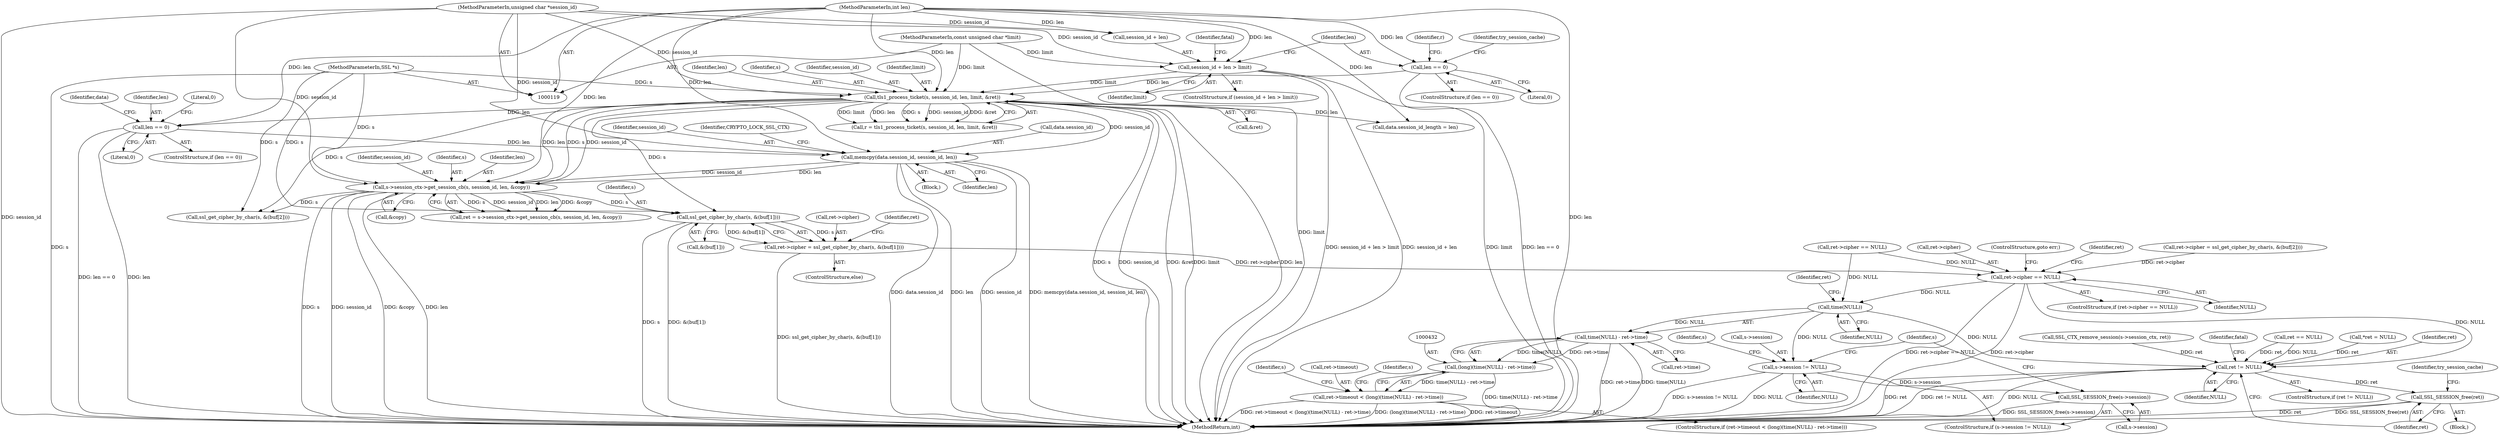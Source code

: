 digraph "1_openssl_a004e72b95835136d3f1ea90517f706c24c03da7_0@array" {
"1000413" [label="(Call,ssl_get_cipher_by_char(s, &(buf[1])))"];
"1000158" [label="(Call,tls1_process_ticket(s, session_id, len, limit, &ret))"];
"1000120" [label="(MethodParameterIn,SSL *s)"];
"1000121" [label="(MethodParameterIn,unsigned char *session_id)"];
"1000150" [label="(Call,len == 0)"];
"1000122" [label="(MethodParameterIn,int len)"];
"1000139" [label="(Call,session_id + len > limit)"];
"1000123" [label="(MethodParameterIn,const unsigned char *limit)"];
"1000285" [label="(Call,s->session_ctx->get_session_cb(s, session_id, len, &copy))"];
"1000219" [label="(Call,memcpy(data.session_id, session_id, len))"];
"1000214" [label="(Call,len == 0)"];
"1000409" [label="(Call,ret->cipher = ssl_get_cipher_by_char(s, &(buf[1])))"];
"1000420" [label="(Call,ret->cipher == NULL)"];
"1000434" [label="(Call,time(NULL))"];
"1000433" [label="(Call,time(NULL) - ret->time)"];
"1000431" [label="(Call,(long)(time(NULL) - ret->time))"];
"1000427" [label="(Call,ret->timeout < (long)(time(NULL) - ret->time))"];
"1000466" [label="(Call,s->session != NULL)"];
"1000471" [label="(Call,SSL_SESSION_free(s->session))"];
"1000493" [label="(Call,ret != NULL)"];
"1000497" [label="(Call,SSL_SESSION_free(ret))"];
"1000473" [label="(Identifier,s)"];
"1000410" [label="(Call,ret->cipher)"];
"1000461" [label="(Identifier,s)"];
"1000421" [label="(Call,ret->cipher)"];
"1000425" [label="(ControlStructure,goto err;)"];
"1000219" [label="(Call,memcpy(data.session_id, session_id, len))"];
"1000199" [label="(Block,)"];
"1000285" [label="(Call,s->session_ctx->get_session_cb(s, session_id, len, &copy))"];
"1000426" [label="(ControlStructure,if (ret->timeout < (long)(time(NULL) - ret->time)))"];
"1000208" [label="(Call,data.session_id_length = len)"];
"1000140" [label="(Call,session_id + len)"];
"1000287" [label="(Identifier,session_id)"];
"1000516" [label="(MethodReturn,int)"];
"1000435" [label="(Identifier,NULL)"];
"1000143" [label="(Identifier,limit)"];
"1000413" [label="(Call,ssl_get_cipher_by_char(s, &(buf[1])))"];
"1000431" [label="(Call,(long)(time(NULL) - ret->time))"];
"1000471" [label="(Call,SSL_SESSION_free(s->session))"];
"1000415" [label="(Call,&(buf[1]))"];
"1000151" [label="(Identifier,len)"];
"1000121" [label="(MethodParameterIn,unsigned char *session_id)"];
"1000286" [label="(Identifier,s)"];
"1000419" [label="(ControlStructure,if (ret->cipher == NULL))"];
"1000324" [label="(Call,ret == NULL)"];
"1000289" [label="(Call,&copy)"];
"1000493" [label="(Call,ret != NULL)"];
"1000223" [label="(Identifier,session_id)"];
"1000465" [label="(ControlStructure,if (s->session != NULL))"];
"1000370" [label="(Call,ret->cipher == NULL)"];
"1000162" [label="(Identifier,limit)"];
"1000429" [label="(Identifier,ret)"];
"1000497" [label="(Call,SSL_SESSION_free(ret))"];
"1000215" [label="(Identifier,len)"];
"1000163" [label="(Call,&ret)"];
"1000288" [label="(Identifier,len)"];
"1000437" [label="(Identifier,ret)"];
"1000216" [label="(Literal,0)"];
"1000149" [label="(ControlStructure,if (len == 0))"];
"1000402" [label="(Call,ssl_get_cipher_by_char(s, &(buf[2])))"];
"1000498" [label="(Identifier,ret)"];
"1000472" [label="(Call,s->session)"];
"1000444" [label="(Identifier,s)"];
"1000398" [label="(Call,ret->cipher = ssl_get_cipher_by_char(s, &(buf[2])))"];
"1000466" [label="(Call,s->session != NULL)"];
"1000158" [label="(Call,tls1_process_ticket(s, session_id, len, limit, &ret))"];
"1000495" [label="(Identifier,NULL)"];
"1000492" [label="(ControlStructure,if (ret != NULL))"];
"1000138" [label="(ControlStructure,if (session_id + len > limit))"];
"1000226" [label="(Identifier,CRYPTO_LOCK_SSL_CTX)"];
"1000470" [label="(Identifier,NULL)"];
"1000451" [label="(Call,SSL_CTX_remove_session(s->session_ctx, ret))"];
"1000496" [label="(Block,)"];
"1000408" [label="(ControlStructure,else)"];
"1000283" [label="(Call,ret = s->session_ctx->get_session_cb(s, session_id, len, &copy))"];
"1000120" [label="(MethodParameterIn,SSL *s)"];
"1000161" [label="(Identifier,len)"];
"1000150" [label="(Call,len == 0)"];
"1000122" [label="(MethodParameterIn,int len)"];
"1000139" [label="(Call,session_id + len > limit)"];
"1000509" [label="(Identifier,fatal)"];
"1000220" [label="(Call,data.session_id)"];
"1000433" [label="(Call,time(NULL) - ret->time)"];
"1000157" [label="(Identifier,r)"];
"1000123" [label="(MethodParameterIn,const unsigned char *limit)"];
"1000467" [label="(Call,s->session)"];
"1000414" [label="(Identifier,s)"];
"1000501" [label="(Identifier,try_session_cache)"];
"1000422" [label="(Identifier,ret)"];
"1000126" [label="(Call,*ret = NULL)"];
"1000159" [label="(Identifier,s)"];
"1000427" [label="(Call,ret->timeout < (long)(time(NULL) - ret->time))"];
"1000218" [label="(Literal,0)"];
"1000214" [label="(Call,len == 0)"];
"1000221" [label="(Identifier,data)"];
"1000420" [label="(Call,ret->cipher == NULL)"];
"1000152" [label="(Literal,0)"];
"1000477" [label="(Identifier,s)"];
"1000409" [label="(Call,ret->cipher = ssl_get_cipher_by_char(s, &(buf[1])))"];
"1000428" [label="(Call,ret->timeout)"];
"1000156" [label="(Call,r = tls1_process_ticket(s, session_id, len, limit, &ret))"];
"1000224" [label="(Identifier,len)"];
"1000436" [label="(Call,ret->time)"];
"1000424" [label="(Identifier,NULL)"];
"1000160" [label="(Identifier,session_id)"];
"1000494" [label="(Identifier,ret)"];
"1000146" [label="(Identifier,fatal)"];
"1000434" [label="(Call,time(NULL))"];
"1000213" [label="(ControlStructure,if (len == 0))"];
"1000154" [label="(Identifier,try_session_cache)"];
"1000413" -> "1000409"  [label="AST: "];
"1000413" -> "1000415"  [label="CFG: "];
"1000414" -> "1000413"  [label="AST: "];
"1000415" -> "1000413"  [label="AST: "];
"1000409" -> "1000413"  [label="CFG: "];
"1000413" -> "1000516"  [label="DDG: s"];
"1000413" -> "1000516"  [label="DDG: &(buf[1])"];
"1000413" -> "1000409"  [label="DDG: s"];
"1000413" -> "1000409"  [label="DDG: &(buf[1])"];
"1000158" -> "1000413"  [label="DDG: s"];
"1000285" -> "1000413"  [label="DDG: s"];
"1000120" -> "1000413"  [label="DDG: s"];
"1000158" -> "1000156"  [label="AST: "];
"1000158" -> "1000163"  [label="CFG: "];
"1000159" -> "1000158"  [label="AST: "];
"1000160" -> "1000158"  [label="AST: "];
"1000161" -> "1000158"  [label="AST: "];
"1000162" -> "1000158"  [label="AST: "];
"1000163" -> "1000158"  [label="AST: "];
"1000156" -> "1000158"  [label="CFG: "];
"1000158" -> "1000516"  [label="DDG: s"];
"1000158" -> "1000516"  [label="DDG: session_id"];
"1000158" -> "1000516"  [label="DDG: &ret"];
"1000158" -> "1000516"  [label="DDG: limit"];
"1000158" -> "1000516"  [label="DDG: len"];
"1000158" -> "1000156"  [label="DDG: limit"];
"1000158" -> "1000156"  [label="DDG: len"];
"1000158" -> "1000156"  [label="DDG: s"];
"1000158" -> "1000156"  [label="DDG: session_id"];
"1000158" -> "1000156"  [label="DDG: &ret"];
"1000120" -> "1000158"  [label="DDG: s"];
"1000121" -> "1000158"  [label="DDG: session_id"];
"1000150" -> "1000158"  [label="DDG: len"];
"1000122" -> "1000158"  [label="DDG: len"];
"1000139" -> "1000158"  [label="DDG: limit"];
"1000123" -> "1000158"  [label="DDG: limit"];
"1000158" -> "1000208"  [label="DDG: len"];
"1000158" -> "1000214"  [label="DDG: len"];
"1000158" -> "1000219"  [label="DDG: session_id"];
"1000158" -> "1000285"  [label="DDG: s"];
"1000158" -> "1000285"  [label="DDG: session_id"];
"1000158" -> "1000285"  [label="DDG: len"];
"1000158" -> "1000402"  [label="DDG: s"];
"1000120" -> "1000119"  [label="AST: "];
"1000120" -> "1000516"  [label="DDG: s"];
"1000120" -> "1000285"  [label="DDG: s"];
"1000120" -> "1000402"  [label="DDG: s"];
"1000121" -> "1000119"  [label="AST: "];
"1000121" -> "1000516"  [label="DDG: session_id"];
"1000121" -> "1000139"  [label="DDG: session_id"];
"1000121" -> "1000140"  [label="DDG: session_id"];
"1000121" -> "1000219"  [label="DDG: session_id"];
"1000121" -> "1000285"  [label="DDG: session_id"];
"1000150" -> "1000149"  [label="AST: "];
"1000150" -> "1000152"  [label="CFG: "];
"1000151" -> "1000150"  [label="AST: "];
"1000152" -> "1000150"  [label="AST: "];
"1000154" -> "1000150"  [label="CFG: "];
"1000157" -> "1000150"  [label="CFG: "];
"1000150" -> "1000516"  [label="DDG: len == 0"];
"1000122" -> "1000150"  [label="DDG: len"];
"1000122" -> "1000119"  [label="AST: "];
"1000122" -> "1000516"  [label="DDG: len"];
"1000122" -> "1000139"  [label="DDG: len"];
"1000122" -> "1000140"  [label="DDG: len"];
"1000122" -> "1000208"  [label="DDG: len"];
"1000122" -> "1000214"  [label="DDG: len"];
"1000122" -> "1000219"  [label="DDG: len"];
"1000122" -> "1000285"  [label="DDG: len"];
"1000139" -> "1000138"  [label="AST: "];
"1000139" -> "1000143"  [label="CFG: "];
"1000140" -> "1000139"  [label="AST: "];
"1000143" -> "1000139"  [label="AST: "];
"1000146" -> "1000139"  [label="CFG: "];
"1000151" -> "1000139"  [label="CFG: "];
"1000139" -> "1000516"  [label="DDG: session_id + len > limit"];
"1000139" -> "1000516"  [label="DDG: session_id + len"];
"1000139" -> "1000516"  [label="DDG: limit"];
"1000123" -> "1000139"  [label="DDG: limit"];
"1000123" -> "1000119"  [label="AST: "];
"1000123" -> "1000516"  [label="DDG: limit"];
"1000285" -> "1000283"  [label="AST: "];
"1000285" -> "1000289"  [label="CFG: "];
"1000286" -> "1000285"  [label="AST: "];
"1000287" -> "1000285"  [label="AST: "];
"1000288" -> "1000285"  [label="AST: "];
"1000289" -> "1000285"  [label="AST: "];
"1000283" -> "1000285"  [label="CFG: "];
"1000285" -> "1000516"  [label="DDG: s"];
"1000285" -> "1000516"  [label="DDG: session_id"];
"1000285" -> "1000516"  [label="DDG: &copy"];
"1000285" -> "1000516"  [label="DDG: len"];
"1000285" -> "1000283"  [label="DDG: s"];
"1000285" -> "1000283"  [label="DDG: session_id"];
"1000285" -> "1000283"  [label="DDG: len"];
"1000285" -> "1000283"  [label="DDG: &copy"];
"1000219" -> "1000285"  [label="DDG: session_id"];
"1000219" -> "1000285"  [label="DDG: len"];
"1000285" -> "1000402"  [label="DDG: s"];
"1000219" -> "1000199"  [label="AST: "];
"1000219" -> "1000224"  [label="CFG: "];
"1000220" -> "1000219"  [label="AST: "];
"1000223" -> "1000219"  [label="AST: "];
"1000224" -> "1000219"  [label="AST: "];
"1000226" -> "1000219"  [label="CFG: "];
"1000219" -> "1000516"  [label="DDG: session_id"];
"1000219" -> "1000516"  [label="DDG: memcpy(data.session_id, session_id, len)"];
"1000219" -> "1000516"  [label="DDG: data.session_id"];
"1000219" -> "1000516"  [label="DDG: len"];
"1000214" -> "1000219"  [label="DDG: len"];
"1000214" -> "1000213"  [label="AST: "];
"1000214" -> "1000216"  [label="CFG: "];
"1000215" -> "1000214"  [label="AST: "];
"1000216" -> "1000214"  [label="AST: "];
"1000218" -> "1000214"  [label="CFG: "];
"1000221" -> "1000214"  [label="CFG: "];
"1000214" -> "1000516"  [label="DDG: len == 0"];
"1000214" -> "1000516"  [label="DDG: len"];
"1000409" -> "1000408"  [label="AST: "];
"1000410" -> "1000409"  [label="AST: "];
"1000422" -> "1000409"  [label="CFG: "];
"1000409" -> "1000516"  [label="DDG: ssl_get_cipher_by_char(s, &(buf[1]))"];
"1000409" -> "1000420"  [label="DDG: ret->cipher"];
"1000420" -> "1000419"  [label="AST: "];
"1000420" -> "1000424"  [label="CFG: "];
"1000421" -> "1000420"  [label="AST: "];
"1000424" -> "1000420"  [label="AST: "];
"1000425" -> "1000420"  [label="CFG: "];
"1000429" -> "1000420"  [label="CFG: "];
"1000420" -> "1000516"  [label="DDG: ret->cipher == NULL"];
"1000420" -> "1000516"  [label="DDG: ret->cipher"];
"1000398" -> "1000420"  [label="DDG: ret->cipher"];
"1000370" -> "1000420"  [label="DDG: NULL"];
"1000420" -> "1000434"  [label="DDG: NULL"];
"1000420" -> "1000493"  [label="DDG: NULL"];
"1000434" -> "1000433"  [label="AST: "];
"1000434" -> "1000435"  [label="CFG: "];
"1000435" -> "1000434"  [label="AST: "];
"1000437" -> "1000434"  [label="CFG: "];
"1000434" -> "1000433"  [label="DDG: NULL"];
"1000370" -> "1000434"  [label="DDG: NULL"];
"1000434" -> "1000466"  [label="DDG: NULL"];
"1000434" -> "1000493"  [label="DDG: NULL"];
"1000433" -> "1000431"  [label="AST: "];
"1000433" -> "1000436"  [label="CFG: "];
"1000436" -> "1000433"  [label="AST: "];
"1000431" -> "1000433"  [label="CFG: "];
"1000433" -> "1000516"  [label="DDG: ret->time"];
"1000433" -> "1000516"  [label="DDG: time(NULL)"];
"1000433" -> "1000431"  [label="DDG: time(NULL)"];
"1000433" -> "1000431"  [label="DDG: ret->time"];
"1000431" -> "1000427"  [label="AST: "];
"1000432" -> "1000431"  [label="AST: "];
"1000427" -> "1000431"  [label="CFG: "];
"1000431" -> "1000516"  [label="DDG: time(NULL) - ret->time"];
"1000431" -> "1000427"  [label="DDG: time(NULL) - ret->time"];
"1000427" -> "1000426"  [label="AST: "];
"1000428" -> "1000427"  [label="AST: "];
"1000444" -> "1000427"  [label="CFG: "];
"1000461" -> "1000427"  [label="CFG: "];
"1000427" -> "1000516"  [label="DDG: ret->timeout"];
"1000427" -> "1000516"  [label="DDG: ret->timeout < (long)(time(NULL) - ret->time)"];
"1000427" -> "1000516"  [label="DDG: (long)(time(NULL) - ret->time)"];
"1000466" -> "1000465"  [label="AST: "];
"1000466" -> "1000470"  [label="CFG: "];
"1000467" -> "1000466"  [label="AST: "];
"1000470" -> "1000466"  [label="AST: "];
"1000473" -> "1000466"  [label="CFG: "];
"1000477" -> "1000466"  [label="CFG: "];
"1000466" -> "1000516"  [label="DDG: NULL"];
"1000466" -> "1000516"  [label="DDG: s->session != NULL"];
"1000466" -> "1000471"  [label="DDG: s->session"];
"1000471" -> "1000465"  [label="AST: "];
"1000471" -> "1000472"  [label="CFG: "];
"1000472" -> "1000471"  [label="AST: "];
"1000477" -> "1000471"  [label="CFG: "];
"1000471" -> "1000516"  [label="DDG: SSL_SESSION_free(s->session)"];
"1000493" -> "1000492"  [label="AST: "];
"1000493" -> "1000495"  [label="CFG: "];
"1000494" -> "1000493"  [label="AST: "];
"1000495" -> "1000493"  [label="AST: "];
"1000498" -> "1000493"  [label="CFG: "];
"1000509" -> "1000493"  [label="CFG: "];
"1000493" -> "1000516"  [label="DDG: ret"];
"1000493" -> "1000516"  [label="DDG: ret != NULL"];
"1000493" -> "1000516"  [label="DDG: NULL"];
"1000451" -> "1000493"  [label="DDG: ret"];
"1000126" -> "1000493"  [label="DDG: ret"];
"1000324" -> "1000493"  [label="DDG: ret"];
"1000324" -> "1000493"  [label="DDG: NULL"];
"1000493" -> "1000497"  [label="DDG: ret"];
"1000497" -> "1000496"  [label="AST: "];
"1000497" -> "1000498"  [label="CFG: "];
"1000498" -> "1000497"  [label="AST: "];
"1000501" -> "1000497"  [label="CFG: "];
"1000497" -> "1000516"  [label="DDG: ret"];
"1000497" -> "1000516"  [label="DDG: SSL_SESSION_free(ret)"];
}
